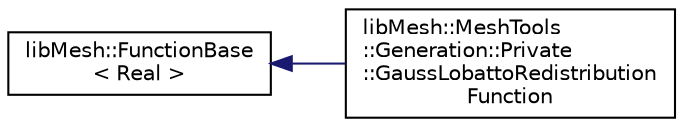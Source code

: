 digraph "类继承关系图"
{
 // INTERACTIVE_SVG=YES
  edge [fontname="Helvetica",fontsize="10",labelfontname="Helvetica",labelfontsize="10"];
  node [fontname="Helvetica",fontsize="10",shape=record];
  rankdir="LR";
  Node1 [label="libMesh::FunctionBase\l\< Real \>",height=0.2,width=0.4,color="black", fillcolor="white", style="filled",URL="$classlibMesh_1_1FunctionBase.html"];
  Node1 -> Node2 [dir="back",color="midnightblue",fontsize="10",style="solid",fontname="Helvetica"];
  Node2 [label="libMesh::MeshTools\l::Generation::Private\l::GaussLobattoRedistribution\lFunction",height=0.2,width=0.4,color="black", fillcolor="white", style="filled",URL="$classlibMesh_1_1MeshTools_1_1Generation_1_1Private_1_1GaussLobattoRedistributionFunction.html",tooltip="This object is passed to MeshTools::Modification::redistribute() to redistribute the points on a unif..."];
}

